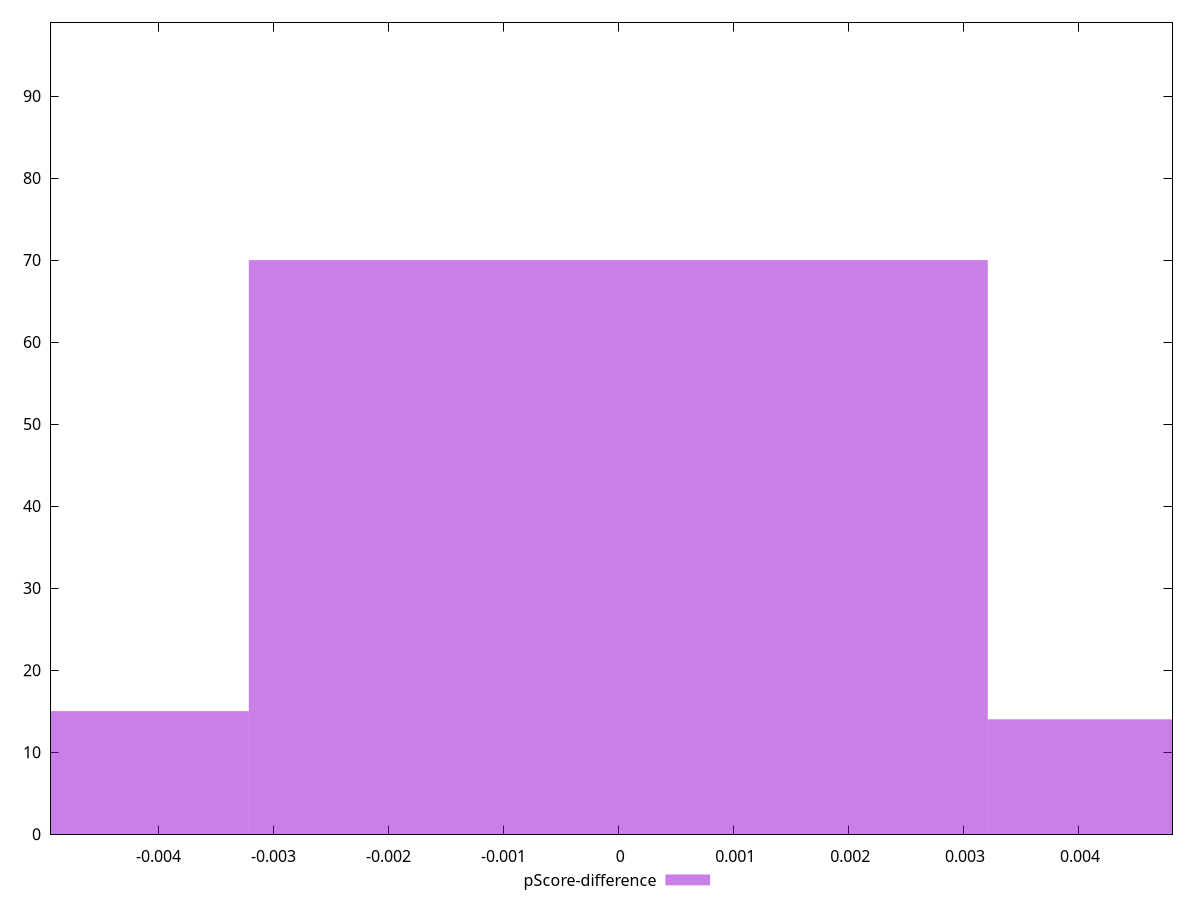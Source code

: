 reset

$pScoreDifference <<EOF
0 70
0.006429907361450474 14
-0.006429907361450474 15
EOF

set key outside below
set boxwidth 0.006429907361450474
set xrange [-0.004944916050744652:0.004821798530331822]
set yrange [0:99]
set trange [0:99]
set style fill transparent solid 0.5 noborder
set terminal svg size 640, 490 enhanced background rgb 'white'
set output "reports/report_00027_2021-02-24T12-40-31.850Z/first-cpu-idle/samples/card/pScore-difference/histogram.svg"

plot $pScoreDifference title "pScore-difference" with boxes

reset
